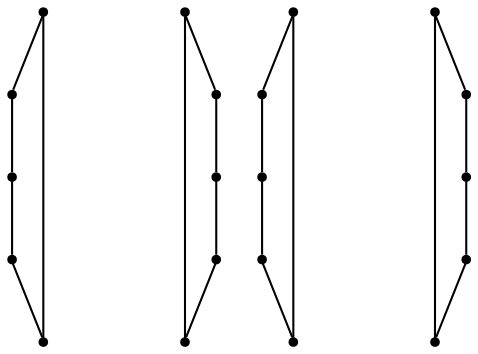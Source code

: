 graph {
  node [shape=point,comment="{\"directed\":false,\"doi\":\"10.1007/978-3-031-49272-3_15\",\"figure\":\"? (15)\"}"]

  v0 [pos="798.5595327025751,350.71668554062"]
  v1 [pos="743.6518083611788,283.43890548494693"]
  v2 [pos="745.3364086199362,371.6655058295846"]
  v3 [pos="798.5595327025751,301.27195533866325"]
  v4 [pos="713.4719822607416,324.2125948122383"]
  v5 [pos="670.852671948152,314.73114538333135"]
  v6 [pos="582.6261587521833,316.4116633357984"]
  v7 [pos="630.0753909194351,284.5443368359066"]
  v8 [pos="653.0123690672458,369.6276491947872"]
  v9 [pos="603.57529937434,369.6276491947872"]
  v10 [pos="528.8592424184963,329.72589741032476"]
  v11 [pos="443.77484755189107,303.2334829620405"]
  v12 [pos="443.77484755189107,352.6667912344532"]
  v13 [pos="498.6711100809972,370.5112630177136"]
  v14 [pos="496.9916763811779,282.2732407435319"]
  v15 [pos="390.00797890951736,343.648792359423"]
  v16 [pos="319.6134146660799,290.4203433233117"]
  v17 [pos="369.0462875234176,290.4203433233117"]
  v18 [pos="301.76891494960574,345.3282690643116"]
  v19 [pos="342.55041665954724,375.51611885931476"]

  v0 -- v1 [id="-1",pos="798.5595327025751,350.71668554062 743.6518083611788,283.43890548494693 743.6518083611788,283.43890548494693 743.6518083611788,283.43890548494693"]
  v2 -- v3 [id="-2",pos="745.3364086199362,371.6655058295846 798.5595327025751,301.27195533866325 798.5595327025751,301.27195533866325 798.5595327025751,301.27195533866325"]
  v1 -- v2 [id="-3",pos="743.6518083611788,283.43890548494693 745.3364086199362,371.6655058295846 745.3364086199362,371.6655058295846 745.3364086199362,371.6655058295846"]
  v4 -- v3 [id="-4",pos="713.4719822607416,324.2125948122383 798.5595327025751,301.27195533866325 798.5595327025751,301.27195533866325 798.5595327025751,301.27195533866325"]
  v4 -- v0 [id="-5",pos="713.4719822607416,324.2125948122383 798.5595327025751,350.71668554062 798.5595327025751,350.71668554062 798.5595327025751,350.71668554062"]
  v5 -- v6 [id="-6",pos="670.852671948152,314.73114538333135 582.6261587521833,316.4116633357984 582.6261587521833,316.4116633357984 582.6261587521833,316.4116633357984"]
  v7 -- v8 [id="-7",pos="630.0753909194351,284.5443368359066 653.0123690672458,369.6276491947872 653.0123690672458,369.6276491947872 653.0123690672458,369.6276491947872"]
  v7 -- v9 [id="-8",pos="630.0753909194351,284.5443368359066 603.57529937434,369.6276491947872 603.57529937434,369.6276491947872 603.57529937434,369.6276491947872"]
  v9 -- v5 [id="-9",pos="603.57529937434,369.6276491947872 670.852671948152,314.73114538333135 670.852671948152,314.73114538333135 670.852671948152,314.73114538333135"]
  v6 -- v8 [id="-10",pos="582.6261587521833,316.4116633357984 653.0123690672458,369.6276491947872 653.0123690672458,369.6276491947872 653.0123690672458,369.6276491947872"]
  v10 -- v11 [id="-11",pos="528.8592424184963,329.72589741032476 443.77484755189107,303.2334829620405 443.77484755189107,303.2334829620405 443.77484755189107,303.2334829620405"]
  v10 -- v12 [id="-12",pos="528.8592424184963,329.72589741032476 443.77484755189107,352.6667912344532 443.77484755189107,352.6667912344532 443.77484755189107,352.6667912344532"]
  v13 -- v14 [id="-13",pos="498.6711100809972,370.5112630177136 496.9916763811779,282.2732407435319 496.9916763811779,282.2732407435319 496.9916763811779,282.2732407435319"]
  v14 -- v12 [id="-14",pos="496.9916763811779,282.2732407435319 443.77484755189107,352.6667912344532 443.77484755189107,352.6667912344532 443.77484755189107,352.6667912344532"]
  v11 -- v13 [id="-15",pos="443.77484755189107,303.2334829620405 498.6711100809972,370.5112630177136 498.6711100809972,370.5112630177136 498.6711100809972,370.5112630177136"]
  v15 -- v16 [id="-16",pos="390.00797890951736,343.648792359423 319.6134146660799,290.4203433233117 319.6134146660799,290.4203433233117 319.6134146660799,290.4203433233117"]
  v17 -- v18 [id="-17",pos="369.0462875234176,290.4203433233117 301.76891494960574,345.3282690643116 301.76891494960574,345.3282690643116 301.76891494960574,345.3282690643116"]
  v19 -- v17 [id="-18",pos="342.55041665954724,375.51611885931476 369.0462875234176,290.4203433233117 369.0462875234176,290.4203433233117 369.0462875234176,290.4203433233117"]
  v19 -- v16 [id="-19",pos="342.55041665954724,375.51611885931476 319.6134146660799,290.4203433233117 319.6134146660799,290.4203433233117 319.6134146660799,290.4203433233117"]
  v18 -- v15 [id="-20",pos="301.76891494960574,345.3282690643116 390.00797890951736,343.648792359423 390.00797890951736,343.648792359423 390.00797890951736,343.648792359423"]
}